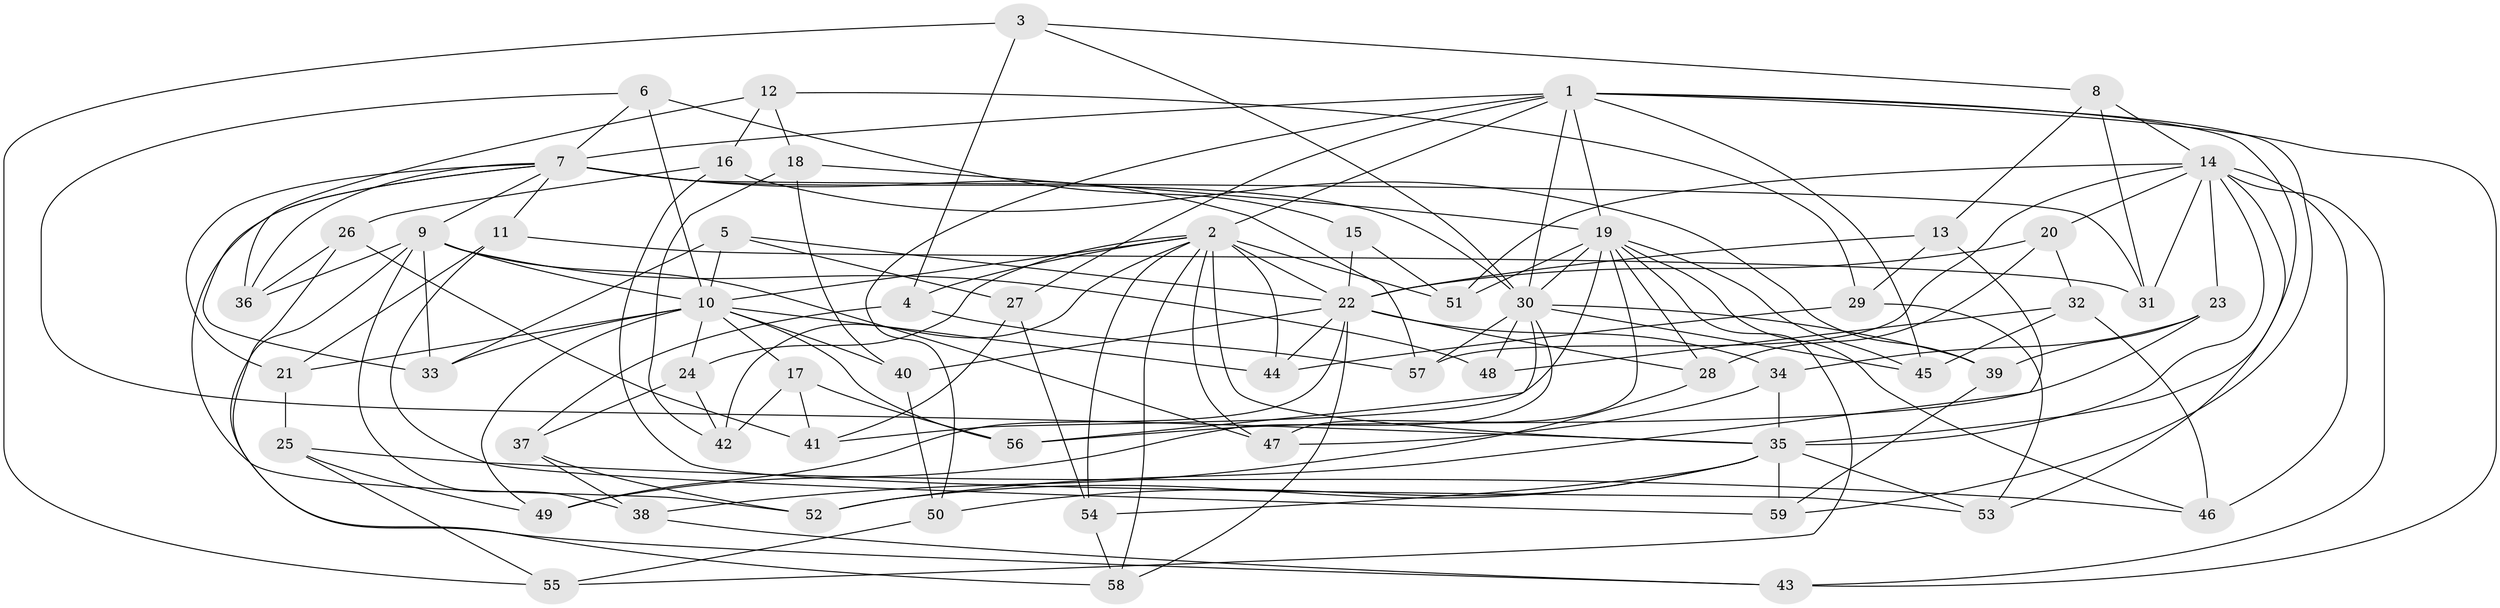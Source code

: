 // original degree distribution, {4: 1.0}
// Generated by graph-tools (version 1.1) at 2025/53/03/04/25 22:53:52]
// undirected, 59 vertices, 149 edges
graph export_dot {
  node [color=gray90,style=filled];
  1;
  2;
  3;
  4;
  5;
  6;
  7;
  8;
  9;
  10;
  11;
  12;
  13;
  14;
  15;
  16;
  17;
  18;
  19;
  20;
  21;
  22;
  23;
  24;
  25;
  26;
  27;
  28;
  29;
  30;
  31;
  32;
  33;
  34;
  35;
  36;
  37;
  38;
  39;
  40;
  41;
  42;
  43;
  44;
  45;
  46;
  47;
  48;
  49;
  50;
  51;
  52;
  53;
  54;
  55;
  56;
  57;
  58;
  59;
  1 -- 2 [weight=1.0];
  1 -- 7 [weight=1.0];
  1 -- 19 [weight=1.0];
  1 -- 27 [weight=1.0];
  1 -- 30 [weight=1.0];
  1 -- 35 [weight=1.0];
  1 -- 43 [weight=1.0];
  1 -- 45 [weight=1.0];
  1 -- 50 [weight=1.0];
  1 -- 59 [weight=1.0];
  2 -- 4 [weight=1.0];
  2 -- 10 [weight=1.0];
  2 -- 22 [weight=1.0];
  2 -- 24 [weight=1.0];
  2 -- 35 [weight=1.0];
  2 -- 42 [weight=1.0];
  2 -- 44 [weight=1.0];
  2 -- 47 [weight=1.0];
  2 -- 51 [weight=1.0];
  2 -- 54 [weight=1.0];
  2 -- 58 [weight=1.0];
  3 -- 4 [weight=1.0];
  3 -- 8 [weight=1.0];
  3 -- 30 [weight=1.0];
  3 -- 55 [weight=1.0];
  4 -- 37 [weight=1.0];
  4 -- 57 [weight=1.0];
  5 -- 10 [weight=1.0];
  5 -- 22 [weight=1.0];
  5 -- 27 [weight=1.0];
  5 -- 33 [weight=1.0];
  6 -- 7 [weight=1.0];
  6 -- 10 [weight=1.0];
  6 -- 15 [weight=1.0];
  6 -- 35 [weight=1.0];
  7 -- 9 [weight=1.0];
  7 -- 11 [weight=1.0];
  7 -- 21 [weight=1.0];
  7 -- 30 [weight=2.0];
  7 -- 31 [weight=1.0];
  7 -- 33 [weight=1.0];
  7 -- 36 [weight=1.0];
  7 -- 52 [weight=1.0];
  7 -- 57 [weight=1.0];
  8 -- 13 [weight=1.0];
  8 -- 14 [weight=1.0];
  8 -- 31 [weight=1.0];
  9 -- 10 [weight=1.0];
  9 -- 33 [weight=1.0];
  9 -- 36 [weight=1.0];
  9 -- 38 [weight=1.0];
  9 -- 47 [weight=1.0];
  9 -- 48 [weight=1.0];
  9 -- 58 [weight=1.0];
  10 -- 17 [weight=1.0];
  10 -- 21 [weight=1.0];
  10 -- 24 [weight=1.0];
  10 -- 33 [weight=1.0];
  10 -- 40 [weight=1.0];
  10 -- 44 [weight=1.0];
  10 -- 49 [weight=1.0];
  10 -- 56 [weight=1.0];
  11 -- 21 [weight=1.0];
  11 -- 31 [weight=1.0];
  11 -- 59 [weight=1.0];
  12 -- 16 [weight=1.0];
  12 -- 18 [weight=1.0];
  12 -- 29 [weight=1.0];
  12 -- 36 [weight=1.0];
  13 -- 22 [weight=1.0];
  13 -- 29 [weight=1.0];
  13 -- 52 [weight=1.0];
  14 -- 20 [weight=1.0];
  14 -- 23 [weight=1.0];
  14 -- 31 [weight=1.0];
  14 -- 35 [weight=1.0];
  14 -- 43 [weight=1.0];
  14 -- 46 [weight=1.0];
  14 -- 51 [weight=1.0];
  14 -- 53 [weight=1.0];
  14 -- 57 [weight=1.0];
  15 -- 22 [weight=2.0];
  15 -- 51 [weight=1.0];
  16 -- 26 [weight=1.0];
  16 -- 39 [weight=1.0];
  16 -- 53 [weight=1.0];
  17 -- 41 [weight=1.0];
  17 -- 42 [weight=1.0];
  17 -- 56 [weight=1.0];
  18 -- 19 [weight=1.0];
  18 -- 40 [weight=1.0];
  18 -- 42 [weight=1.0];
  19 -- 28 [weight=1.0];
  19 -- 30 [weight=1.0];
  19 -- 41 [weight=1.0];
  19 -- 45 [weight=1.0];
  19 -- 46 [weight=1.0];
  19 -- 47 [weight=1.0];
  19 -- 51 [weight=1.0];
  19 -- 55 [weight=1.0];
  20 -- 22 [weight=1.0];
  20 -- 28 [weight=1.0];
  20 -- 32 [weight=1.0];
  21 -- 25 [weight=1.0];
  22 -- 28 [weight=1.0];
  22 -- 34 [weight=1.0];
  22 -- 40 [weight=1.0];
  22 -- 44 [weight=1.0];
  22 -- 49 [weight=1.0];
  22 -- 58 [weight=1.0];
  23 -- 34 [weight=1.0];
  23 -- 39 [weight=1.0];
  23 -- 56 [weight=1.0];
  24 -- 37 [weight=1.0];
  24 -- 42 [weight=1.0];
  25 -- 46 [weight=1.0];
  25 -- 49 [weight=1.0];
  25 -- 55 [weight=1.0];
  26 -- 36 [weight=1.0];
  26 -- 41 [weight=1.0];
  26 -- 43 [weight=1.0];
  27 -- 41 [weight=1.0];
  27 -- 54 [weight=1.0];
  28 -- 38 [weight=1.0];
  29 -- 44 [weight=1.0];
  29 -- 53 [weight=1.0];
  30 -- 39 [weight=1.0];
  30 -- 45 [weight=1.0];
  30 -- 48 [weight=2.0];
  30 -- 49 [weight=1.0];
  30 -- 56 [weight=1.0];
  30 -- 57 [weight=1.0];
  32 -- 45 [weight=1.0];
  32 -- 46 [weight=1.0];
  32 -- 48 [weight=1.0];
  34 -- 35 [weight=1.0];
  34 -- 47 [weight=1.0];
  35 -- 50 [weight=1.0];
  35 -- 52 [weight=1.0];
  35 -- 53 [weight=1.0];
  35 -- 54 [weight=1.0];
  35 -- 59 [weight=1.0];
  37 -- 38 [weight=1.0];
  37 -- 52 [weight=1.0];
  38 -- 43 [weight=1.0];
  39 -- 59 [weight=1.0];
  40 -- 50 [weight=1.0];
  50 -- 55 [weight=1.0];
  54 -- 58 [weight=1.0];
}
